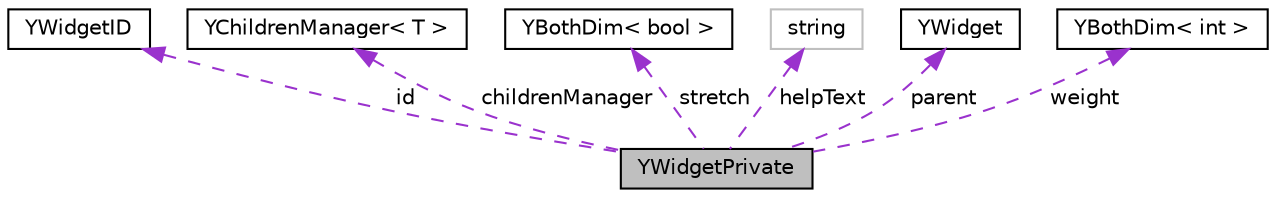 digraph "YWidgetPrivate"
{
 // LATEX_PDF_SIZE
  edge [fontname="Helvetica",fontsize="10",labelfontname="Helvetica",labelfontsize="10"];
  node [fontname="Helvetica",fontsize="10",shape=record];
  Node1 [label="YWidgetPrivate",height=0.2,width=0.4,color="black", fillcolor="grey75", style="filled", fontcolor="black",tooltip=" "];
  Node2 -> Node1 [dir="back",color="darkorchid3",fontsize="10",style="dashed",label=" id" ,fontname="Helvetica"];
  Node2 [label="YWidgetID",height=0.2,width=0.4,color="black", fillcolor="white", style="filled",URL="$classYWidgetID.html",tooltip=" "];
  Node3 -> Node1 [dir="back",color="darkorchid3",fontsize="10",style="dashed",label=" childrenManager" ,fontname="Helvetica"];
  Node3 [label="YChildrenManager\< T \>",height=0.2,width=0.4,color="black", fillcolor="white", style="filled",URL="$classYChildrenManager.html",tooltip=" "];
  Node4 -> Node1 [dir="back",color="darkorchid3",fontsize="10",style="dashed",label=" stretch" ,fontname="Helvetica"];
  Node4 [label="YBothDim\< bool \>",height=0.2,width=0.4,color="black", fillcolor="white", style="filled",URL="$classYBothDim.html",tooltip=" "];
  Node5 -> Node1 [dir="back",color="darkorchid3",fontsize="10",style="dashed",label=" helpText" ,fontname="Helvetica"];
  Node5 [label="string",height=0.2,width=0.4,color="grey75", fillcolor="white", style="filled",tooltip=" "];
  Node6 -> Node1 [dir="back",color="darkorchid3",fontsize="10",style="dashed",label=" parent" ,fontname="Helvetica"];
  Node6 [label="YWidget",height=0.2,width=0.4,color="black", fillcolor="white", style="filled",URL="$classYWidget.html",tooltip=" "];
  Node7 -> Node1 [dir="back",color="darkorchid3",fontsize="10",style="dashed",label=" weight" ,fontname="Helvetica"];
  Node7 [label="YBothDim\< int \>",height=0.2,width=0.4,color="black", fillcolor="white", style="filled",URL="$classYBothDim.html",tooltip=" "];
}
